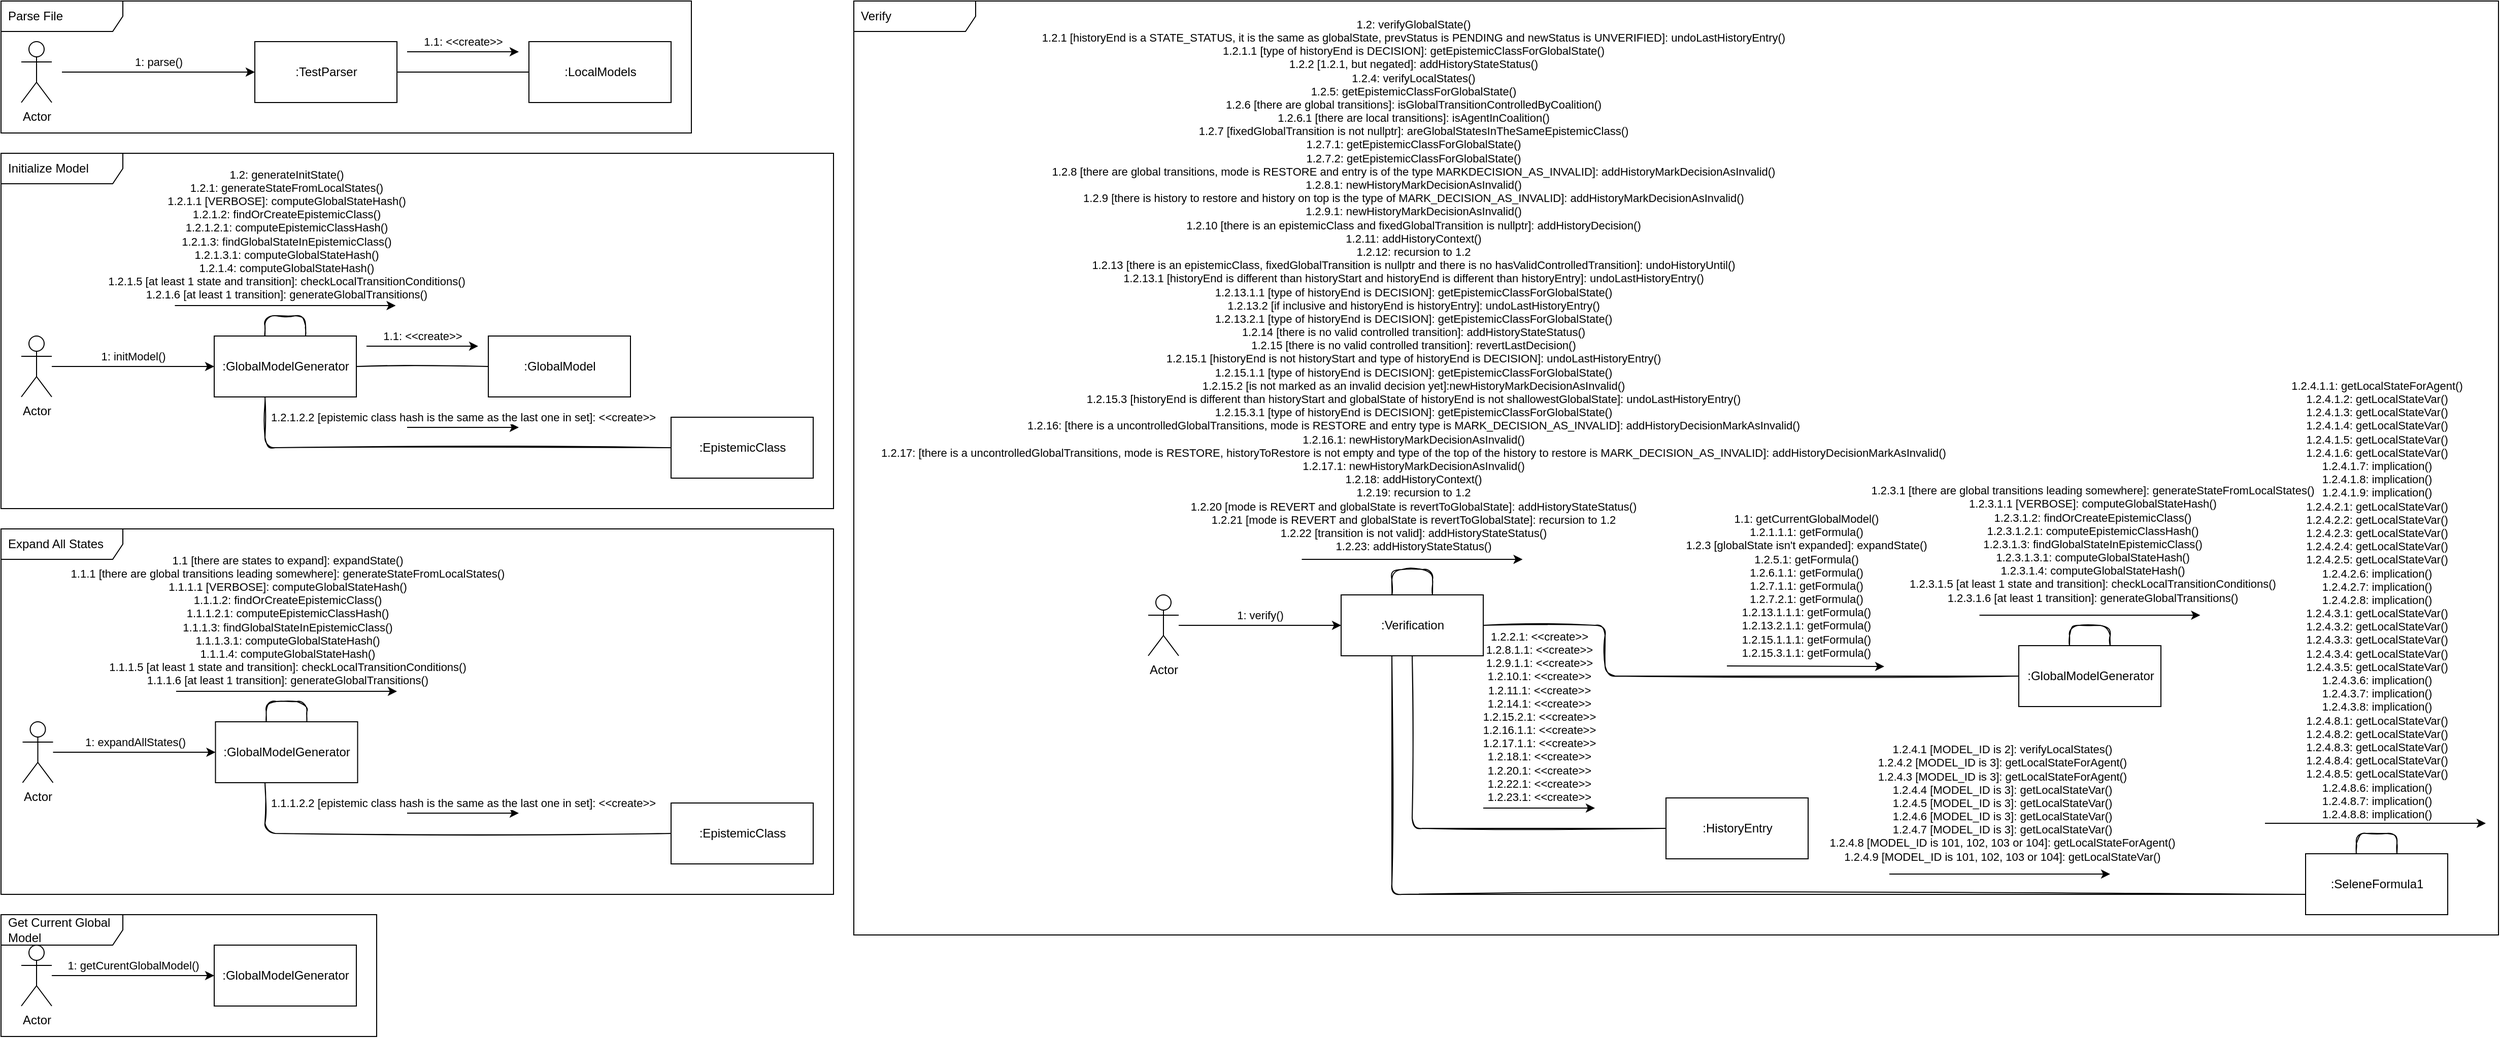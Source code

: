 <mxfile>
    <diagram id="XUpA2YcrQeTTfyWJnvEh" name="Page-1">
        <mxGraphModel dx="1964" dy="1440" grid="1" gridSize="10" guides="1" tooltips="1" connect="1" arrows="1" fold="1" page="0" pageScale="1" pageWidth="850" pageHeight="1100" background="none" math="0" shadow="0">
            <root>
                <mxCell id="0"/>
                <mxCell id="1" parent="0"/>
                <mxCell id="135" value="Verify" style="shape=umlFrame;whiteSpace=wrap;html=1;width=120;height=30;boundedLbl=1;verticalAlign=middle;align=left;spacingLeft=5;" vertex="1" parent="1">
                    <mxGeometry x="810" y="310" width="1620" height="920" as="geometry"/>
                </mxCell>
                <mxCell id="105" value="Expand All States" style="shape=umlFrame;whiteSpace=wrap;html=1;width=120;height=30;boundedLbl=1;verticalAlign=middle;align=left;spacingLeft=5;" vertex="1" parent="1">
                    <mxGeometry x="-30" y="830" width="820" height="360" as="geometry"/>
                </mxCell>
                <mxCell id="91" value="Initialize Model" style="shape=umlFrame;whiteSpace=wrap;html=1;width=120;height=30;boundedLbl=1;verticalAlign=middle;align=left;spacingLeft=5;" vertex="1" parent="1">
                    <mxGeometry x="-30" y="460" width="820" height="350" as="geometry"/>
                </mxCell>
                <mxCell id="70" value="Parse File" style="shape=umlFrame;whiteSpace=wrap;html=1;width=120;height=30;boundedLbl=1;verticalAlign=middle;align=left;spacingLeft=5;" vertex="1" parent="1">
                    <mxGeometry x="-30" y="310" width="680" height="130" as="geometry"/>
                </mxCell>
                <mxCell id="2" value="Actor" style="shape=umlActor;verticalLabelPosition=bottom;verticalAlign=top;html=1;outlineConnect=0;" vertex="1" parent="1">
                    <mxGeometry x="-10" y="350" width="30" height="60" as="geometry"/>
                </mxCell>
                <mxCell id="13" value=":TestParser" style="html=1;align=center;verticalAlign=middle;rounded=0;absoluteArcSize=1;arcSize=10;dashed=0;" vertex="1" parent="1">
                    <mxGeometry x="220" y="350" width="140" height="60" as="geometry"/>
                </mxCell>
                <mxCell id="83" style="edgeStyle=orthogonalEdgeStyle;sketch=1;jumpStyle=none;jumpSize=6;html=1;strokeColor=default;endArrow=none;endFill=0;sourcePerimeterSpacing=0;targetPerimeterSpacing=0;" edge="1" parent="1" source="14" target="82">
                    <mxGeometry relative="1" as="geometry"/>
                </mxCell>
                <mxCell id="87" style="edgeStyle=orthogonalEdgeStyle;sketch=1;jumpStyle=none;jumpSize=6;html=1;strokeColor=default;endArrow=none;endFill=0;sourcePerimeterSpacing=0;targetPerimeterSpacing=0;" edge="1" parent="1" source="14" target="86">
                    <mxGeometry relative="1" as="geometry">
                        <Array as="points">
                            <mxPoint x="230" y="750"/>
                        </Array>
                    </mxGeometry>
                </mxCell>
                <mxCell id="14" value=":GlobalModelGenerator" style="html=1;align=center;verticalAlign=middle;rounded=0;absoluteArcSize=1;arcSize=10;dashed=0;" vertex="1" parent="1">
                    <mxGeometry x="180" y="640" width="140" height="60" as="geometry"/>
                </mxCell>
                <mxCell id="27" style="edgeStyle=orthogonalEdgeStyle;html=1;exitX=1;exitY=0.5;exitDx=0;exitDy=0;strokeColor=default;endArrow=none;endFill=0;" edge="1" parent="1" source="13" target="37">
                    <mxGeometry relative="1" as="geometry">
                        <mxPoint x="500" y="390" as="targetPoint"/>
                    </mxGeometry>
                </mxCell>
                <mxCell id="35" value="" style="endArrow=classic;html=1;strokeColor=default;sourcePerimeterSpacing=10;targetPerimeterSpacing=10;entryX=0;entryY=0.5;entryDx=0;entryDy=0;edgeStyle=orthogonalEdgeStyle;" edge="1" parent="1" source="2" target="13">
                    <mxGeometry relative="1" as="geometry">
                        <mxPoint x="80" y="390" as="sourcePoint"/>
                        <mxPoint x="200" y="389.5" as="targetPoint"/>
                    </mxGeometry>
                </mxCell>
                <mxCell id="36" value="1: parse()" style="edgeLabel;resizable=0;html=1;align=center;verticalAlign=middle;" connectable="0" vertex="1" parent="35">
                    <mxGeometry relative="1" as="geometry">
                        <mxPoint y="-10" as="offset"/>
                    </mxGeometry>
                </mxCell>
                <mxCell id="37" value=":LocalModels" style="html=1;align=center;verticalAlign=middle;rounded=0;absoluteArcSize=1;arcSize=10;dashed=0;" vertex="1" parent="1">
                    <mxGeometry x="490" y="350" width="140" height="60" as="geometry"/>
                </mxCell>
                <mxCell id="46" value="" style="endArrow=classic;html=1;strokeColor=default;sourcePerimeterSpacing=10;targetPerimeterSpacing=10;" edge="1" parent="1">
                    <mxGeometry relative="1" as="geometry">
                        <mxPoint x="370" y="360" as="sourcePoint"/>
                        <mxPoint x="480" y="360" as="targetPoint"/>
                    </mxGeometry>
                </mxCell>
                <mxCell id="47" value="1.1: &amp;lt;&amp;lt;create&amp;gt;&amp;gt;" style="edgeLabel;resizable=0;html=1;align=center;verticalAlign=middle;" connectable="0" vertex="1" parent="46">
                    <mxGeometry relative="1" as="geometry">
                        <mxPoint y="-10" as="offset"/>
                    </mxGeometry>
                </mxCell>
                <mxCell id="72" value="Actor" style="shape=umlActor;verticalLabelPosition=bottom;verticalAlign=top;html=1;outlineConnect=0;" vertex="1" parent="1">
                    <mxGeometry x="-10" y="640" width="30" height="60" as="geometry"/>
                </mxCell>
                <mxCell id="75" value="" style="endArrow=classic;html=1;strokeColor=default;sourcePerimeterSpacing=0;targetPerimeterSpacing=0;edgeStyle=orthogonalEdgeStyle;" edge="1" parent="1" source="72" target="14">
                    <mxGeometry relative="1" as="geometry">
                        <mxPoint x="70" y="600" as="sourcePoint"/>
                        <mxPoint x="260" y="600" as="targetPoint"/>
                    </mxGeometry>
                </mxCell>
                <mxCell id="76" value="1: initModel()" style="edgeLabel;resizable=0;html=1;align=center;verticalAlign=middle;" connectable="0" vertex="1" parent="75">
                    <mxGeometry relative="1" as="geometry">
                        <mxPoint y="-10" as="offset"/>
                    </mxGeometry>
                </mxCell>
                <mxCell id="79" style="edgeStyle=orthogonalEdgeStyle;sketch=1;jumpStyle=none;jumpSize=6;html=1;strokeColor=default;endArrow=none;endFill=0;sourcePerimeterSpacing=0;targetPerimeterSpacing=0;" edge="1" parent="1" source="14" target="14">
                    <mxGeometry relative="1" as="geometry">
                        <Array as="points">
                            <mxPoint x="270" y="620"/>
                        </Array>
                    </mxGeometry>
                </mxCell>
                <mxCell id="80" value="" style="endArrow=classic;html=1;strokeColor=default;sourcePerimeterSpacing=10;targetPerimeterSpacing=10;" edge="1" parent="1">
                    <mxGeometry relative="1" as="geometry">
                        <mxPoint x="141.25" y="610" as="sourcePoint"/>
                        <mxPoint x="358.75" y="610" as="targetPoint"/>
                    </mxGeometry>
                </mxCell>
                <mxCell id="81" value="1.2: generateInitState()&lt;br&gt;1.2.1: generateStateFromLocalStates()&lt;br&gt;1.2.1.1 [VERBOSE]: computeGlobalStateHash()&lt;br&gt;1.2.1.2: findOrCreateEpistemicClass()&lt;br&gt;1.2.1.2.1: computeEpistemicClassHash()&lt;br&gt;1.2.1.3: findGlobalStateInEpistemicClass()&lt;br&gt;1.2.1.3.1: computeGlobalStateHash()&lt;br&gt;1.2.1.4: computeGlobalStateHash()&lt;br&gt;1.2.1.5 [at least 1 state and transition]: checkLocalTransitionConditions()&lt;br&gt;1.2.1.6 [at least 1 transition]: generateGlobalTransitions()" style="edgeLabel;resizable=0;html=1;align=center;verticalAlign=middle;labelBackgroundColor=none;" connectable="0" vertex="1" parent="80">
                    <mxGeometry relative="1" as="geometry">
                        <mxPoint y="-70" as="offset"/>
                    </mxGeometry>
                </mxCell>
                <mxCell id="82" value=":GlobalModel" style="html=1;align=center;verticalAlign=middle;rounded=0;absoluteArcSize=1;arcSize=10;dashed=0;" vertex="1" parent="1">
                    <mxGeometry x="450" y="640" width="140" height="60" as="geometry"/>
                </mxCell>
                <mxCell id="84" value="" style="endArrow=classic;html=1;strokeColor=default;sourcePerimeterSpacing=10;targetPerimeterSpacing=10;" edge="1" parent="1">
                    <mxGeometry relative="1" as="geometry">
                        <mxPoint x="330" y="650" as="sourcePoint"/>
                        <mxPoint x="440" y="650" as="targetPoint"/>
                    </mxGeometry>
                </mxCell>
                <mxCell id="85" value="1.1: &amp;lt;&amp;lt;create&amp;gt;&amp;gt;" style="edgeLabel;resizable=0;html=1;align=center;verticalAlign=middle;" connectable="0" vertex="1" parent="84">
                    <mxGeometry relative="1" as="geometry">
                        <mxPoint y="-10" as="offset"/>
                    </mxGeometry>
                </mxCell>
                <mxCell id="86" value=":EpistemicClass" style="html=1;align=center;verticalAlign=middle;rounded=0;absoluteArcSize=1;arcSize=10;dashed=0;" vertex="1" parent="1">
                    <mxGeometry x="630" y="720" width="140" height="60" as="geometry"/>
                </mxCell>
                <mxCell id="89" value="" style="endArrow=classic;html=1;strokeColor=default;sourcePerimeterSpacing=10;targetPerimeterSpacing=10;" edge="1" parent="1">
                    <mxGeometry relative="1" as="geometry">
                        <mxPoint x="370" y="730" as="sourcePoint"/>
                        <mxPoint x="480" y="730" as="targetPoint"/>
                    </mxGeometry>
                </mxCell>
                <mxCell id="90" value="1.2.1.2.2 [epistemic class hash is the same as the last one in set]: &amp;lt;&amp;lt;create&amp;gt;&amp;gt;" style="edgeLabel;resizable=0;html=1;align=center;verticalAlign=middle;" connectable="0" vertex="1" parent="89">
                    <mxGeometry relative="1" as="geometry">
                        <mxPoint y="-10" as="offset"/>
                    </mxGeometry>
                </mxCell>
                <mxCell id="92" value=":GlobalModelGenerator" style="html=1;align=center;verticalAlign=middle;rounded=0;absoluteArcSize=1;arcSize=10;dashed=0;" vertex="1" parent="1">
                    <mxGeometry x="181.25" y="1020" width="140" height="60" as="geometry"/>
                </mxCell>
                <mxCell id="93" value="Actor" style="shape=umlActor;verticalLabelPosition=bottom;verticalAlign=top;html=1;outlineConnect=0;" vertex="1" parent="1">
                    <mxGeometry x="-8.75" y="1020" width="30" height="60" as="geometry"/>
                </mxCell>
                <mxCell id="94" value="" style="endArrow=classic;html=1;strokeColor=default;sourcePerimeterSpacing=0;targetPerimeterSpacing=0;edgeStyle=orthogonalEdgeStyle;" edge="1" parent="1" source="93" target="92">
                    <mxGeometry relative="1" as="geometry">
                        <mxPoint x="71.25" y="980" as="sourcePoint"/>
                        <mxPoint x="261.25" y="980" as="targetPoint"/>
                    </mxGeometry>
                </mxCell>
                <mxCell id="95" value="1: expandAllStates()" style="edgeLabel;resizable=0;html=1;align=center;verticalAlign=middle;" connectable="0" vertex="1" parent="94">
                    <mxGeometry relative="1" as="geometry">
                        <mxPoint y="-10" as="offset"/>
                    </mxGeometry>
                </mxCell>
                <mxCell id="96" style="edgeStyle=orthogonalEdgeStyle;sketch=1;jumpStyle=none;jumpSize=6;html=1;strokeColor=default;endArrow=none;endFill=0;sourcePerimeterSpacing=0;targetPerimeterSpacing=0;" edge="1" parent="1" source="92" target="92">
                    <mxGeometry relative="1" as="geometry">
                        <mxPoint x="231.25" y="1010" as="sourcePoint"/>
                        <mxPoint x="271.25" y="1010" as="targetPoint"/>
                        <Array as="points">
                            <mxPoint x="231.25" y="1000"/>
                            <mxPoint x="271.25" y="1000"/>
                        </Array>
                    </mxGeometry>
                </mxCell>
                <mxCell id="97" value="" style="endArrow=classic;html=1;strokeColor=default;sourcePerimeterSpacing=10;targetPerimeterSpacing=10;" edge="1" parent="1">
                    <mxGeometry relative="1" as="geometry">
                        <mxPoint x="142.5" y="990" as="sourcePoint"/>
                        <mxPoint x="360" y="990" as="targetPoint"/>
                    </mxGeometry>
                </mxCell>
                <mxCell id="98" value="1.1 [there are states to expand]: expandState()&lt;br&gt;1.1.1 [there are global transitions leading somewhere]: generateStateFromLocalStates()&lt;br&gt;1.1.1.1 [VERBOSE]: computeGlobalStateHash()&lt;br&gt;1.1.1.2: findOrCreateEpistemicClass()&lt;br&gt;1.1.1.2.1: computeEpistemicClassHash()&lt;br&gt;1.1.1.3: findGlobalStateInEpistemicClass()&lt;br&gt;1.1.1.3.1: computeGlobalStateHash()&lt;br&gt;1.1.1.4: computeGlobalStateHash()&lt;br&gt;1.1.1.5 [at least 1 state and transition]: checkLocalTransitionConditions()&lt;br&gt;1.1.1.6 [at least 1 transition]: generateGlobalTransitions()" style="edgeLabel;resizable=0;html=1;align=center;verticalAlign=middle;labelBackgroundColor=none;" connectable="0" vertex="1" parent="97">
                    <mxGeometry relative="1" as="geometry">
                        <mxPoint y="-70" as="offset"/>
                    </mxGeometry>
                </mxCell>
                <mxCell id="101" style="edgeStyle=orthogonalEdgeStyle;sketch=1;jumpStyle=none;jumpSize=6;html=1;strokeColor=default;endArrow=none;endFill=0;sourcePerimeterSpacing=0;targetPerimeterSpacing=0;" edge="1" parent="1" target="102" source="92">
                    <mxGeometry relative="1" as="geometry">
                        <mxPoint x="230.0" y="1050" as="sourcePoint"/>
                        <Array as="points">
                            <mxPoint x="230" y="1130"/>
                        </Array>
                    </mxGeometry>
                </mxCell>
                <mxCell id="102" value=":EpistemicClass" style="html=1;align=center;verticalAlign=middle;rounded=0;absoluteArcSize=1;arcSize=10;dashed=0;" vertex="1" parent="1">
                    <mxGeometry x="630" y="1100" width="140" height="60" as="geometry"/>
                </mxCell>
                <mxCell id="103" value="" style="endArrow=classic;html=1;strokeColor=default;sourcePerimeterSpacing=10;targetPerimeterSpacing=10;" edge="1" parent="1">
                    <mxGeometry relative="1" as="geometry">
                        <mxPoint x="370.0" y="1110" as="sourcePoint"/>
                        <mxPoint x="480.0" y="1110" as="targetPoint"/>
                    </mxGeometry>
                </mxCell>
                <mxCell id="104" value="1.1.1.2.2 [epistemic class hash is the same as the last one in set]: &amp;lt;&amp;lt;create&amp;gt;&amp;gt;" style="edgeLabel;resizable=0;html=1;align=center;verticalAlign=middle;" connectable="0" vertex="1" parent="103">
                    <mxGeometry relative="1" as="geometry">
                        <mxPoint y="-10" as="offset"/>
                    </mxGeometry>
                </mxCell>
                <mxCell id="129" style="edgeStyle=orthogonalEdgeStyle;sketch=1;jumpStyle=none;jumpSize=6;html=1;strokeColor=default;endArrow=none;endFill=0;sourcePerimeterSpacing=0;targetPerimeterSpacing=0;" edge="1" parent="1" source="106" target="128">
                    <mxGeometry relative="1" as="geometry">
                        <Array as="points">
                            <mxPoint x="1360" y="1125"/>
                        </Array>
                    </mxGeometry>
                </mxCell>
                <mxCell id="143" style="edgeStyle=orthogonalEdgeStyle;sketch=1;jumpStyle=none;jumpSize=6;html=1;strokeColor=default;endArrow=none;endFill=0;sourcePerimeterSpacing=0;targetPerimeterSpacing=0;" edge="1" parent="1" source="106" target="142">
                    <mxGeometry relative="1" as="geometry">
                        <Array as="points">
                            <mxPoint x="1340" y="1190"/>
                        </Array>
                    </mxGeometry>
                </mxCell>
                <mxCell id="106" value=":Verification" style="html=1;align=center;verticalAlign=middle;rounded=0;absoluteArcSize=1;arcSize=10;dashed=0;" vertex="1" parent="1">
                    <mxGeometry x="1290" y="895" width="140" height="60" as="geometry"/>
                </mxCell>
                <mxCell id="107" value="Actor" style="shape=umlActor;verticalLabelPosition=bottom;verticalAlign=top;html=1;outlineConnect=0;" vertex="1" parent="1">
                    <mxGeometry x="1100" y="895" width="30" height="60" as="geometry"/>
                </mxCell>
                <mxCell id="108" value="" style="endArrow=classic;html=1;strokeColor=default;sourcePerimeterSpacing=0;targetPerimeterSpacing=0;edgeStyle=orthogonalEdgeStyle;" edge="1" parent="1" source="107" target="106">
                    <mxGeometry relative="1" as="geometry">
                        <mxPoint x="1180" y="835" as="sourcePoint"/>
                        <mxPoint x="1370" y="835" as="targetPoint"/>
                    </mxGeometry>
                </mxCell>
                <mxCell id="109" value="1: verify()" style="edgeLabel;resizable=0;html=1;align=center;verticalAlign=middle;" connectable="0" vertex="1" parent="108">
                    <mxGeometry relative="1" as="geometry">
                        <mxPoint y="-10" as="offset"/>
                    </mxGeometry>
                </mxCell>
                <mxCell id="110" style="edgeStyle=orthogonalEdgeStyle;sketch=1;jumpStyle=none;jumpSize=6;html=1;strokeColor=default;endArrow=none;endFill=0;sourcePerimeterSpacing=0;targetPerimeterSpacing=0;" edge="1" parent="1" source="106" target="106">
                    <mxGeometry relative="1" as="geometry">
                        <mxPoint x="1340" y="865" as="sourcePoint"/>
                        <mxPoint x="1380" y="865" as="targetPoint"/>
                        <Array as="points">
                            <mxPoint x="1340" y="870"/>
                            <mxPoint x="1380" y="870"/>
                        </Array>
                    </mxGeometry>
                </mxCell>
                <mxCell id="111" value="" style="endArrow=classic;html=1;strokeColor=default;sourcePerimeterSpacing=10;targetPerimeterSpacing=10;" edge="1" parent="1">
                    <mxGeometry relative="1" as="geometry">
                        <mxPoint x="1251.25" y="860" as="sourcePoint"/>
                        <mxPoint x="1468.75" y="860" as="targetPoint"/>
                    </mxGeometry>
                </mxCell>
                <mxCell id="112" value="1.2: verifyGlobalState()&lt;br&gt;1.2.1 [historyEnd is a STATE_STATUS, it is the same as globalState, prevStatus is PENDING and newStatus is UNVERIFIED]: undoLastHistoryEntry()&lt;br&gt;1.2.1.1 [type of historyEnd is DECISION]: getEpistemicClassForGlobalState()&lt;br&gt;1.2.2 [1.2.1, but negated]: addHistoryStateStatus()&lt;br&gt;1.2.4: verifyLocalStates()&lt;br&gt;1.2.5: getEpistemicClassForGlobalState()&lt;br&gt;1.2.6 [there are global transitions]: isGlobalTransitionControlledByCoalition()&lt;br&gt;1.2.6.1 [there are local transitions]: isAgentInCoalition()&lt;br&gt;1.2.7 [fixedGlobalTransition is not nullptr]: areGlobalStatesInTheSameEpistemicClass()&lt;br&gt;1.2.7.1: getEpistemicClassForGlobalState()&lt;br&gt;1.2.7.2: getEpistemicClassForGlobalState()&lt;br&gt;1.2.8 [there are global transitions, mode is RESTORE and entry is of the type MARKDECISION_AS_INVALID]: addHistoryMarkDecisionAsInvalid()&lt;br&gt;1.2.8.1: newHistoryMarkDecisionAsInvalid()&lt;br&gt;1.2.9 [there is history to restore and history on top is the type of MARK_DECISION_AS_INVALID]: addHistoryMarkDecisionAsInvalid()&lt;br&gt;1.2.9.1: newHistoryMarkDecisionAsInvalid()&lt;br&gt;1.2.10 [there is an epistemicClass and fixedGlobalTransition is nullptr]: addHistoryDecision()&lt;br&gt;1.2.11: addHistoryContext()&lt;br&gt;1.2.12: recursion to 1.2&lt;br&gt;1.2.13 [there is an epistemicClass, fixedGlobalTransition is nullptr and there is no hasValidControlledTransition]: undoHistoryUntil()&lt;br&gt;1.2.13.1 [historyEnd is different than historyStart and historyEnd is different than historyEntry]: undoLastHistoryEntry()&lt;br&gt;1.2.13.1.1 [type of historyEnd is DECISION]: getEpistemicClassForGlobalState()&lt;br&gt;1.2.13.2 [if inclusive and historyEnd is historyEntry]: undoLastHistoryEntry()&lt;br&gt;1.2.13.2.1 [type of historyEnd is DECISION]: getEpistemicClassForGlobalState()&lt;br&gt;1.2.14 [there is no valid controlled transition]: addHistoryStateStatus()&lt;br&gt;1.2.15 [there is no valid controlled transition]: revertLastDecision()&lt;br&gt;1.2.15.1 [historyEnd is not historyStart and type of historyEnd is DECISION]: undoLastHistoryEntry()&lt;br&gt;1.2.15.1.1 [type of historyEnd is DECISION]: getEpistemicClassForGlobalState()&lt;br&gt;1.2.15.2 [is not marked as an invalid decision yet]:newHistoryMarkDecisionAsInvalid()&lt;br&gt;1.2.15.3 [historyEnd is different than historyStart and globalState of historyEnd is not shallowestGlobalState]: undoLastHistoryEntry()&lt;br&gt;1.2.15.3.1 [type of historyEnd is DECISION]: getEpistemicClassForGlobalState()&lt;br&gt;1.2.16: [there is a uncontrolledGlobalTransitions, mode is RESTORE and entry type is MARK_DECISION_AS_INVALID]: addHistoryDecisionMarkAsInvalid()&lt;br&gt;1.2.16.1: newHistoryMarkDecisionAsInvalid()&lt;br&gt;1.2.17: [there is a uncontrolledGlobalTransitions, mode is RESTORE, historyToRestore is not empty and type of the top of the history to restore is MARK_DECISION_AS_INVALID]: addHistoryDecisionMarkAsInvalid()&lt;br&gt;1.2.17.1: newHistoryMarkDecisionAsInvalid()&lt;br&gt;1.2.18: addHistoryContext()&lt;br&gt;1.2.19: recursion to 1.2&lt;br&gt;1.2.20 [mode is REVERT and globalState is revertToGlobalState]: addHistoryStateStatus()&lt;br&gt;1.2.21 [mode is REVERT and globalState is revertToGlobalState]: recursion to 1.2&lt;br&gt;1.2.22 [transition is not valid]: addHistoryStateStatus()&lt;br&gt;1.2.23: addHistoryStateStatus()" style="edgeLabel;resizable=0;html=1;align=center;verticalAlign=middle;labelBackgroundColor=none;" connectable="0" vertex="1" parent="111">
                    <mxGeometry relative="1" as="geometry">
                        <mxPoint y="-270" as="offset"/>
                    </mxGeometry>
                </mxCell>
                <mxCell id="115" value=":GlobalModelGenerator" style="html=1;align=center;verticalAlign=middle;rounded=0;absoluteArcSize=1;arcSize=10;dashed=0;" vertex="1" parent="1">
                    <mxGeometry x="180" y="1240" width="140" height="60" as="geometry"/>
                </mxCell>
                <mxCell id="116" value="Actor" style="shape=umlActor;verticalLabelPosition=bottom;verticalAlign=top;html=1;outlineConnect=0;" vertex="1" parent="1">
                    <mxGeometry x="-10" y="1240" width="30" height="60" as="geometry"/>
                </mxCell>
                <mxCell id="117" value="" style="endArrow=classic;html=1;strokeColor=default;sourcePerimeterSpacing=0;targetPerimeterSpacing=0;edgeStyle=orthogonalEdgeStyle;" edge="1" parent="1" source="116" target="115">
                    <mxGeometry relative="1" as="geometry">
                        <mxPoint x="70" y="1200" as="sourcePoint"/>
                        <mxPoint x="260" y="1200" as="targetPoint"/>
                    </mxGeometry>
                </mxCell>
                <mxCell id="118" value="1: getCurentGlobalModel()" style="edgeLabel;resizable=0;html=1;align=center;verticalAlign=middle;" connectable="0" vertex="1" parent="117">
                    <mxGeometry relative="1" as="geometry">
                        <mxPoint y="-10" as="offset"/>
                    </mxGeometry>
                </mxCell>
                <mxCell id="120" value="Get Current Global Model" style="shape=umlFrame;whiteSpace=wrap;html=1;width=120;height=30;boundedLbl=1;verticalAlign=middle;align=left;spacingLeft=5;" vertex="1" parent="1">
                    <mxGeometry x="-30" y="1210" width="370" height="120" as="geometry"/>
                </mxCell>
                <mxCell id="123" style="sketch=1;jumpStyle=none;jumpSize=6;html=1;strokeColor=default;endArrow=none;endFill=0;sourcePerimeterSpacing=0;targetPerimeterSpacing=0;edgeStyle=orthogonalEdgeStyle;" edge="1" parent="1" target="124" source="106">
                    <mxGeometry relative="1" as="geometry">
                        <mxPoint x="1430" y="925" as="sourcePoint"/>
                        <Array as="points">
                            <mxPoint x="1550" y="925"/>
                            <mxPoint x="1550" y="975"/>
                        </Array>
                    </mxGeometry>
                </mxCell>
                <mxCell id="124" value=":GlobalModelGenerator" style="html=1;align=center;verticalAlign=middle;rounded=0;absoluteArcSize=1;arcSize=10;dashed=0;" vertex="1" parent="1">
                    <mxGeometry x="1957.5" y="945" width="140" height="60" as="geometry"/>
                </mxCell>
                <mxCell id="125" value="" style="endArrow=classic;html=1;strokeColor=default;sourcePerimeterSpacing=10;targetPerimeterSpacing=10;" edge="1" parent="1">
                    <mxGeometry relative="1" as="geometry">
                        <mxPoint x="1670" y="965" as="sourcePoint"/>
                        <mxPoint x="1825" y="965.56" as="targetPoint"/>
                    </mxGeometry>
                </mxCell>
                <mxCell id="126" value="1.1: getCurrentGlobalModel()&lt;br&gt;1.2.1.1.1: getFormula()&lt;br&gt;1.2.3 [globalState isn't expanded]: expandState()&lt;br&gt;1.2.5.1: getFormula()&lt;br&gt;1.2.6.1.1: getFormula()&lt;br&gt;1.2.7.1.1: getFormula()&lt;br&gt;1.2.7.2.1: getFormula()&lt;br&gt;1.2.13.1.1.1: getFormula()&lt;br&gt;1.2.13.2.1.1: getFormula()&lt;br&gt;1.2.15.1.1.1: getFormula()&lt;br&gt;1.2.15.3.1.1: getFormula()" style="edgeLabel;resizable=0;html=1;align=center;verticalAlign=middle;labelBackgroundColor=none;" connectable="0" vertex="1" parent="125">
                    <mxGeometry relative="1" as="geometry">
                        <mxPoint y="-80" as="offset"/>
                    </mxGeometry>
                </mxCell>
                <mxCell id="128" value=":HistoryEntry" style="html=1;align=center;verticalAlign=middle;rounded=0;absoluteArcSize=1;arcSize=10;dashed=0;" vertex="1" parent="1">
                    <mxGeometry x="1610" y="1095" width="140" height="60" as="geometry"/>
                </mxCell>
                <mxCell id="130" value="" style="endArrow=classic;html=1;strokeColor=default;sourcePerimeterSpacing=10;targetPerimeterSpacing=10;" edge="1" parent="1">
                    <mxGeometry relative="1" as="geometry">
                        <mxPoint x="1430" y="1105" as="sourcePoint"/>
                        <mxPoint x="1540" y="1105" as="targetPoint"/>
                    </mxGeometry>
                </mxCell>
                <mxCell id="131" value="1.2.2.1: &amp;lt;&amp;lt;create&amp;gt;&amp;gt;&lt;br&gt;1.2.8.1.1: &amp;lt;&amp;lt;create&amp;gt;&amp;gt;&lt;br&gt;1.2.9.1.1: &amp;lt;&amp;lt;create&amp;gt;&amp;gt;&lt;br&gt;1.2.10.1: &amp;lt;&amp;lt;create&amp;gt;&amp;gt;&lt;br&gt;1.2.11.1: &amp;lt;&amp;lt;create&amp;gt;&amp;gt;&lt;br&gt;1.2.14.1: &amp;lt;&amp;lt;create&amp;gt;&amp;gt;&lt;br&gt;1.2.15.2.1: &amp;lt;&amp;lt;create&amp;gt;&amp;gt;&lt;br&gt;1.2.16.1.1: &amp;lt;&amp;lt;create&amp;gt;&amp;gt;&lt;br&gt;1.2.17.1.1: &amp;lt;&amp;lt;create&amp;gt;&amp;gt;&lt;br&gt;1.2.18.1: &amp;lt;&amp;lt;create&amp;gt;&amp;gt;&lt;br&gt;1.2.20.1: &amp;lt;&amp;lt;create&amp;gt;&amp;gt;&lt;br&gt;1.2.22.1: &amp;lt;&amp;lt;create&amp;gt;&amp;gt;&lt;br&gt;1.2.23.1: &amp;lt;&amp;lt;create&amp;gt;&amp;gt;" style="edgeLabel;resizable=0;html=1;align=center;verticalAlign=middle;labelBackgroundColor=none;" connectable="0" vertex="1" parent="130">
                    <mxGeometry relative="1" as="geometry">
                        <mxPoint y="-90" as="offset"/>
                    </mxGeometry>
                </mxCell>
                <mxCell id="132" value="" style="endArrow=classic;html=1;strokeColor=default;sourcePerimeterSpacing=10;targetPerimeterSpacing=10;" edge="1" parent="1">
                    <mxGeometry relative="1" as="geometry">
                        <mxPoint x="1918.75" y="915" as="sourcePoint"/>
                        <mxPoint x="2136.25" y="915" as="targetPoint"/>
                    </mxGeometry>
                </mxCell>
                <mxCell id="133" value="1.2.3.1 [there are global transitions leading somewhere]: generateStateFromLocalStates()&lt;br&gt;1.2.3.1.1 [VERBOSE]: computeGlobalStateHash()&lt;br&gt;1.2.3.1.2: findOrCreateEpistemicClass()&lt;br&gt;1.2.3.1.2.1: computeEpistemicClassHash()&lt;br&gt;1.2.3.1.3: findGlobalStateInEpistemicClass()&lt;br&gt;1.2.3.1.3.1: computeGlobalStateHash()&lt;br&gt;1.2.3.1.4: computeGlobalStateHash()&lt;br&gt;1.2.3.1.5 [at least 1 state and transition]: checkLocalTransitionConditions()&lt;br&gt;1.2.3.1.6 [at least 1 transition]: generateGlobalTransitions()" style="edgeLabel;resizable=0;html=1;align=center;verticalAlign=middle;labelBackgroundColor=none;" connectable="0" vertex="1" parent="132">
                    <mxGeometry relative="1" as="geometry">
                        <mxPoint x="2" y="-70" as="offset"/>
                    </mxGeometry>
                </mxCell>
                <mxCell id="134" style="edgeStyle=orthogonalEdgeStyle;sketch=1;jumpStyle=none;jumpSize=6;html=1;strokeColor=default;endArrow=none;endFill=0;sourcePerimeterSpacing=0;targetPerimeterSpacing=0;" edge="1" parent="1" source="124" target="124">
                    <mxGeometry relative="1" as="geometry">
                        <Array as="points">
                            <mxPoint x="2047.5" y="925"/>
                        </Array>
                    </mxGeometry>
                </mxCell>
                <mxCell id="142" value=":SeleneFormula1" style="html=1;align=center;verticalAlign=middle;rounded=0;absoluteArcSize=1;arcSize=10;dashed=0;" vertex="1" parent="1">
                    <mxGeometry x="2240" y="1150" width="140" height="60" as="geometry"/>
                </mxCell>
                <mxCell id="144" value="" style="endArrow=classic;html=1;strokeColor=default;sourcePerimeterSpacing=10;targetPerimeterSpacing=10;" edge="1" parent="1">
                    <mxGeometry relative="1" as="geometry">
                        <mxPoint x="1830" y="1170" as="sourcePoint"/>
                        <mxPoint x="2047.5" y="1170" as="targetPoint"/>
                    </mxGeometry>
                </mxCell>
                <mxCell id="145" value="1.2.4.1 [MODEL_ID is 2]: verifyLocalStates()&lt;br&gt;1.2.4.2 [MODEL_ID is 3]: getLocalStateForAgent()&lt;br&gt;1.2.4.3 [MODEL_ID is 3]: getLocalStateForAgent()&lt;br&gt;1.2.4.4 [MODEL_ID is 3]: getLocalStateVar()&lt;br&gt;1.2.4.5 [MODEL_ID is 3]:&amp;nbsp;getLocalStateVar()&lt;br&gt;1.2.4.6 [MODEL_ID is 3]:&amp;nbsp;getLocalStateVar()&lt;br&gt;1.2.4.7 [MODEL_ID is 3]:&amp;nbsp;getLocalStateVar()&lt;br&gt;1.2.4.8 [MODEL_ID is 101, 102, 103 or 104]: getLocalStateForAgent()&lt;br&gt;1.2.4.9 [MODEL_ID is 101, 102, 103 or 104]: getLocalStateVar()" style="edgeLabel;resizable=0;html=1;align=center;verticalAlign=middle;labelBackgroundColor=none;" connectable="0" vertex="1" parent="144">
                    <mxGeometry relative="1" as="geometry">
                        <mxPoint x="2" y="-70" as="offset"/>
                    </mxGeometry>
                </mxCell>
                <mxCell id="146" value="" style="endArrow=classic;html=1;strokeColor=default;sourcePerimeterSpacing=10;targetPerimeterSpacing=10;" edge="1" parent="1">
                    <mxGeometry relative="1" as="geometry">
                        <mxPoint x="2200" y="1120" as="sourcePoint"/>
                        <mxPoint x="2417.5" y="1120" as="targetPoint"/>
                    </mxGeometry>
                </mxCell>
                <mxCell id="147" value="1.2.4.1.1: getLocalStateForAgent()&lt;br&gt;1.2.4.1.2: getLocalStateVar()&lt;br&gt;1.2.4.1.3: getLocalStateVar()&lt;br&gt;1.2.4.1.4: getLocalStateVar()&lt;br&gt;1.2.4.1.5: getLocalStateVar()&lt;br&gt;1.2.4.1.6: getLocalStateVar()&lt;br&gt;1.2.4.1.7: implication()&lt;br&gt;1.2.4.1.8: implication()&lt;br&gt;1.2.4.1.9: implication()&lt;br&gt;1.2.4.2.1: getLocalStateVar()&lt;br&gt;1.2.4.2.2: getLocalStateVar()&lt;br&gt;1.2.4.2.3: getLocalStateVar()&lt;br&gt;1.2.4.2.4: getLocalStateVar()&lt;br&gt;1.2.4.2.5: getLocalStateVar()&lt;br&gt;1.2.4.2.6: implication()&lt;br&gt;1.2.4.2.7: implication()&lt;br&gt;1.2.4.2.8: implication()&lt;br&gt;1.2.4.3.1: getLocalStateVar()&lt;br&gt;1.2.4.3.2: getLocalStateVar()&lt;br&gt;1.2.4.3.3: getLocalStateVar()&lt;br&gt;1.2.4.3.4: getLocalStateVar()&lt;br&gt;1.2.4.3.5: getLocalStateVar()&lt;br&gt;1.2.4.3.6: implication()&lt;br&gt;1.2.4.3.7: implication()&lt;br&gt;1.2.4.3.8: implication()&lt;br&gt;1.2.4.8.1: getLocalStateVar()&lt;br&gt;1.2.4.8.2: getLocalStateVar()&lt;br&gt;1.2.4.8.3: getLocalStateVar()&lt;br&gt;1.2.4.8.4: getLocalStateVar()&lt;br&gt;1.2.4.8.5: getLocalStateVar()&lt;br&gt;1.2.4.8.6: implication()&lt;br&gt;1.2.4.8.7: implication()&lt;br&gt;1.2.4.8.8: implication()" style="edgeLabel;resizable=0;html=1;align=center;verticalAlign=middle;labelBackgroundColor=none;" connectable="0" vertex="1" parent="146">
                    <mxGeometry relative="1" as="geometry">
                        <mxPoint x="1" y="-220" as="offset"/>
                    </mxGeometry>
                </mxCell>
                <mxCell id="148" style="edgeStyle=orthogonalEdgeStyle;sketch=1;jumpStyle=none;jumpSize=6;html=1;strokeColor=default;endArrow=none;endFill=0;sourcePerimeterSpacing=0;targetPerimeterSpacing=0;" edge="1" parent="1" source="142" target="142">
                    <mxGeometry relative="1" as="geometry">
                        <Array as="points">
                            <mxPoint x="2290" y="1130"/>
                        </Array>
                    </mxGeometry>
                </mxCell>
            </root>
        </mxGraphModel>
    </diagram>
</mxfile>